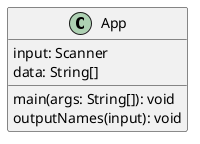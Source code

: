@startuml

class App {
    input: Scanner
    data: String[]

    {method} main(args: String[]): void
    {method} outputNames(input): void
}

@enduml